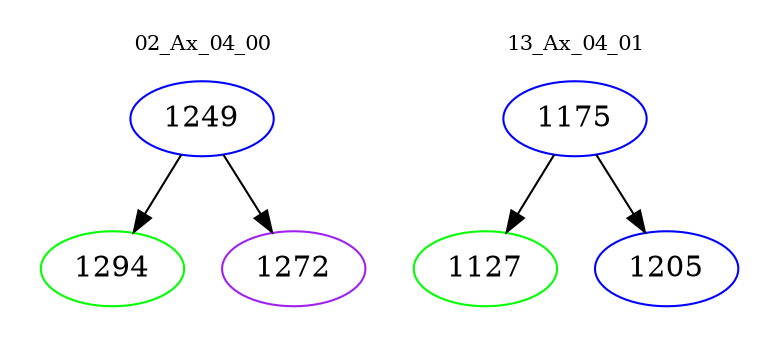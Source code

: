 digraph{
subgraph cluster_0 {
color = white
label = "02_Ax_04_00";
fontsize=10;
T0_1249 [label="1249", color="blue"]
T0_1249 -> T0_1294 [color="black"]
T0_1294 [label="1294", color="green"]
T0_1249 -> T0_1272 [color="black"]
T0_1272 [label="1272", color="purple"]
}
subgraph cluster_1 {
color = white
label = "13_Ax_04_01";
fontsize=10;
T1_1175 [label="1175", color="blue"]
T1_1175 -> T1_1127 [color="black"]
T1_1127 [label="1127", color="green"]
T1_1175 -> T1_1205 [color="black"]
T1_1205 [label="1205", color="blue"]
}
}
